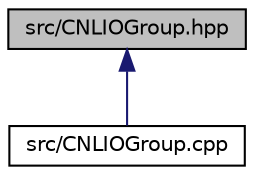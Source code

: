 digraph "src/CNLIOGroup.hpp"
{
  edge [fontname="Helvetica",fontsize="10",labelfontname="Helvetica",labelfontsize="10"];
  node [fontname="Helvetica",fontsize="10",shape=record];
  Node19 [label="src/CNLIOGroup.hpp",height=0.2,width=0.4,color="black", fillcolor="grey75", style="filled", fontcolor="black"];
  Node19 -> Node20 [dir="back",color="midnightblue",fontsize="10",style="solid",fontname="Helvetica"];
  Node20 [label="src/CNLIOGroup.cpp",height=0.2,width=0.4,color="black", fillcolor="white", style="filled",URL="$_c_n_l_i_o_group_8cpp.html"];
}
